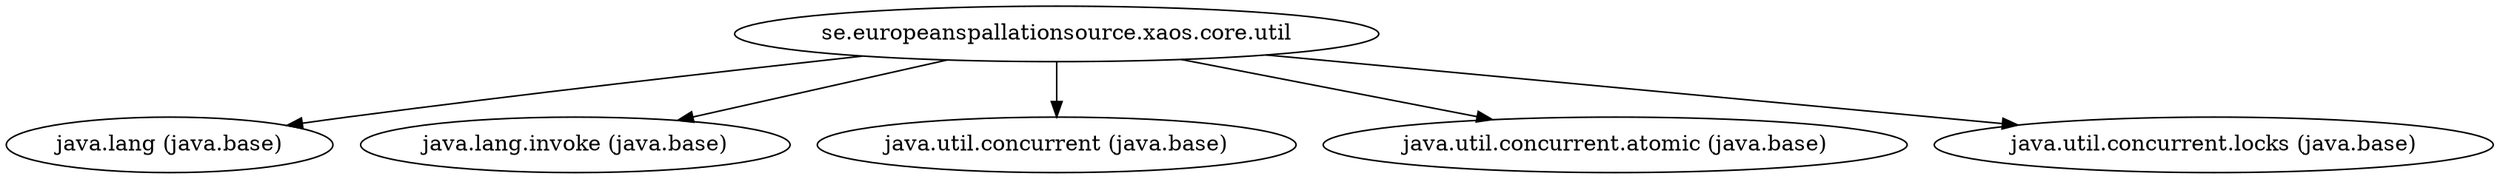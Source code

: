 digraph "xaos.core" {
    // Path: /Users/claudiorosati/Projects/GitHubX/XAOS/xaos.demos.module/xaos.demos.simple.application.module/target/./installer-input/xaos.core-0.4.0-SNAPSHOT.jar
   "se.europeanspallationsource.xaos.core.util"       -> "java.lang (java.base)";
   "se.europeanspallationsource.xaos.core.util"       -> "java.lang.invoke (java.base)";
   "se.europeanspallationsource.xaos.core.util"       -> "java.util.concurrent (java.base)";
   "se.europeanspallationsource.xaos.core.util"       -> "java.util.concurrent.atomic (java.base)";
   "se.europeanspallationsource.xaos.core.util"       -> "java.util.concurrent.locks (java.base)";
}
